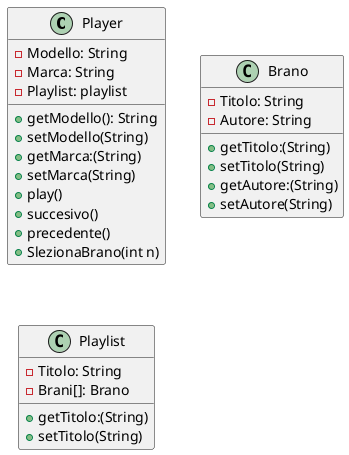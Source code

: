 @startuml
'https://plantuml.com/class-diagram

class Player{
    -Modello: String
    -Marca: String
    -Playlist: playlist
    +getModello(): String
    +setModello(String)
    +getMarca:(String)
    +setMarca(String)
    +play()
    +succesivo()
    +precedente()
    +SlezionaBrano(int n)
}

class Brano{
    -Titolo: String
    -Autore: String
    +getTitolo:(String)
    +setTitolo(String)
    +getAutore:(String)
    +setAutore(String)
}

class Playlist{
    -Titolo: String
    -Brani[]: Brano
    +getTitolo:(String)
    +setTitolo(String)
}


@enduml
